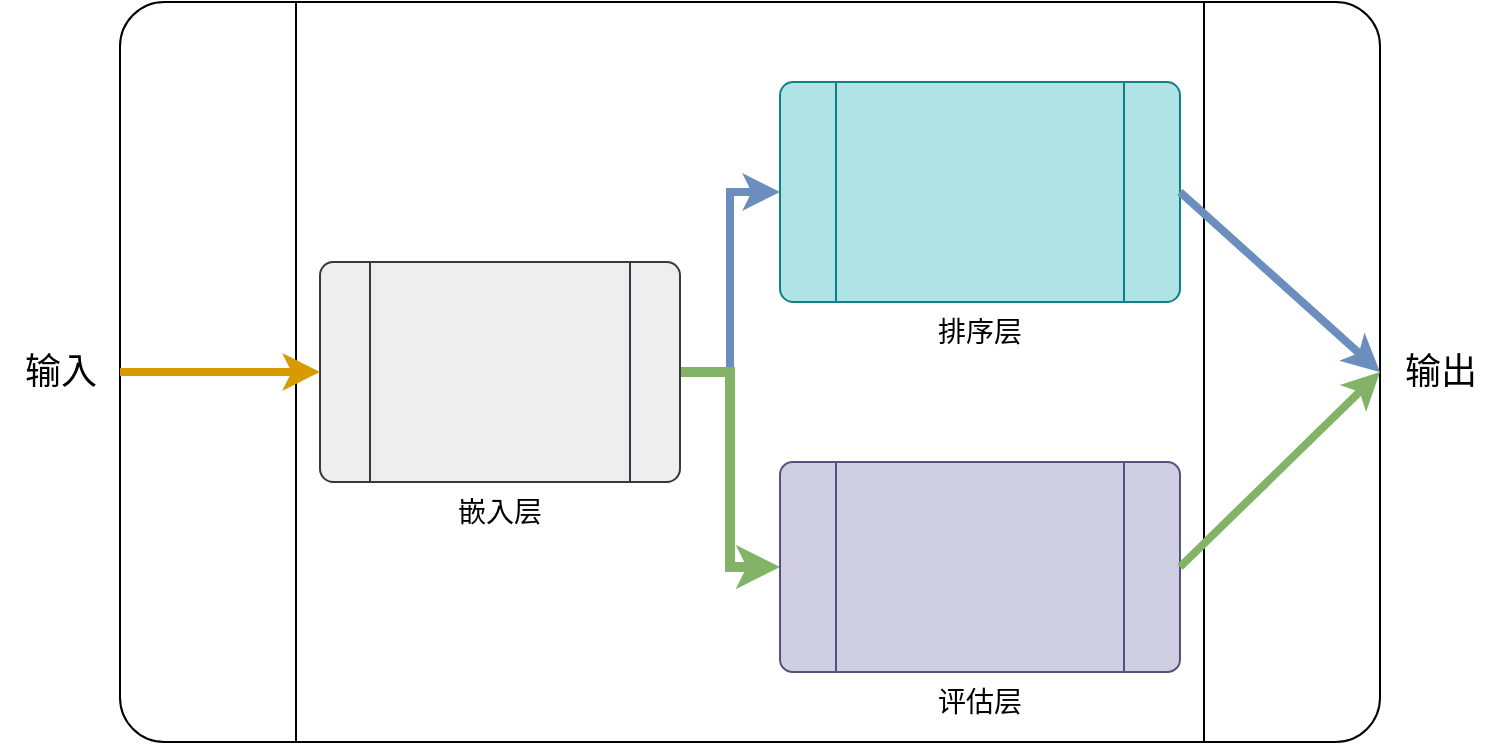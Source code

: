 <mxfile version="21.6.8" type="device">
  <diagram name="Page-1" id="bHb9pw4INFyl-OV4UC9b">
    <mxGraphModel dx="1194" dy="824" grid="1" gridSize="10" guides="1" tooltips="1" connect="1" arrows="1" fold="1" page="1" pageScale="1" pageWidth="850" pageHeight="1100" math="1" shadow="0">
      <root>
        <mxCell id="0" />
        <mxCell id="1" parent="0" />
        <mxCell id="NodyjAbnp0VnACEIWbQh-16" value="" style="verticalLabelPosition=bottom;verticalAlign=top;html=1;shape=process;whiteSpace=wrap;rounded=1;size=0.14;arcSize=6;" parent="1" vertex="1">
          <mxGeometry x="100" y="230" width="630" height="370" as="geometry" />
        </mxCell>
        <mxCell id="NodyjAbnp0VnACEIWbQh-3" value="" style="edgeStyle=orthogonalEdgeStyle;rounded=0;orthogonalLoop=1;jettySize=auto;html=1;fillColor=#dae8fc;strokeColor=#6c8ebf;strokeWidth=4;entryX=0;entryY=0.5;entryDx=0;entryDy=0;" parent="1" source="NodyjAbnp0VnACEIWbQh-4" target="NodyjAbnp0VnACEIWbQh-5" edge="1">
          <mxGeometry relative="1" as="geometry">
            <mxPoint x="410" y="200" as="targetPoint" />
            <Array as="points" />
          </mxGeometry>
        </mxCell>
        <mxCell id="NodyjAbnp0VnACEIWbQh-18" style="edgeStyle=orthogonalEdgeStyle;rounded=0;orthogonalLoop=1;jettySize=auto;html=1;entryX=0;entryY=0.5;entryDx=0;entryDy=0;strokeWidth=5;fillColor=#d5e8d4;strokeColor=#82b366;" parent="1" source="NodyjAbnp0VnACEIWbQh-4" target="NodyjAbnp0VnACEIWbQh-6" edge="1">
          <mxGeometry relative="1" as="geometry" />
        </mxCell>
        <mxCell id="NodyjAbnp0VnACEIWbQh-4" value="&lt;span style=&quot;font-size: 14px;&quot;&gt;嵌入层&lt;/span&gt;" style="verticalLabelPosition=bottom;verticalAlign=top;html=1;shape=process;whiteSpace=wrap;rounded=1;size=0.14;arcSize=6;fillColor=#eeeeee;strokeColor=#36393d;" parent="1" vertex="1">
          <mxGeometry x="200" y="360" width="180" height="110" as="geometry" />
        </mxCell>
        <mxCell id="NodyjAbnp0VnACEIWbQh-5" value="&lt;font style=&quot;font-size: 14px;&quot;&gt;排序层&lt;/font&gt;" style="verticalLabelPosition=bottom;verticalAlign=top;html=1;shape=process;whiteSpace=wrap;rounded=1;size=0.14;arcSize=6;fillColor=#b0e3e6;strokeColor=#0e8088;" parent="1" vertex="1">
          <mxGeometry x="430" y="270" width="200" height="110" as="geometry" />
        </mxCell>
        <mxCell id="NodyjAbnp0VnACEIWbQh-6" value="&lt;span style=&quot;font-size: 14px;&quot;&gt;评估层&lt;/span&gt;" style="verticalLabelPosition=bottom;verticalAlign=top;html=1;shape=process;whiteSpace=wrap;rounded=1;size=0.14;arcSize=6;fillColor=#d0cee2;strokeColor=#56517e;" parent="1" vertex="1">
          <mxGeometry x="430" y="460" width="200" height="105" as="geometry" />
        </mxCell>
        <mxCell id="NodyjAbnp0VnACEIWbQh-7" value="" style="endArrow=classic;html=1;rounded=0;entryX=0;entryY=0.5;entryDx=0;entryDy=0;fillColor=#ffe6cc;strokeColor=#d79b00;strokeWidth=4;exitX=0;exitY=0.5;exitDx=0;exitDy=0;" parent="1" source="NodyjAbnp0VnACEIWbQh-16" target="NodyjAbnp0VnACEIWbQh-4" edge="1">
          <mxGeometry width="50" height="50" relative="1" as="geometry">
            <mxPoint x="120" y="426" as="sourcePoint" />
            <mxPoint x="60" y="395.62" as="targetPoint" />
          </mxGeometry>
        </mxCell>
        <mxCell id="NodyjAbnp0VnACEIWbQh-8" value="" style="endArrow=classic;html=1;rounded=0;exitX=1;exitY=0.5;exitDx=0;exitDy=0;entryX=1;entryY=0.5;entryDx=0;entryDy=0;strokeWidth=4;fillColor=#dae8fc;strokeColor=#6c8ebf;" parent="1" source="NodyjAbnp0VnACEIWbQh-5" target="NodyjAbnp0VnACEIWbQh-16" edge="1">
          <mxGeometry width="50" height="50" relative="1" as="geometry">
            <mxPoint x="430" y="550.62" as="sourcePoint" />
            <mxPoint x="730" y="395.625" as="targetPoint" />
          </mxGeometry>
        </mxCell>
        <mxCell id="NodyjAbnp0VnACEIWbQh-20" value="" style="endArrow=classic;html=1;rounded=0;exitX=1;exitY=0.5;exitDx=0;exitDy=0;entryX=1;entryY=0.5;entryDx=0;entryDy=0;strokeWidth=4;fillColor=#d5e8d4;strokeColor=#82b366;" parent="1" source="NodyjAbnp0VnACEIWbQh-6" target="NodyjAbnp0VnACEIWbQh-16" edge="1">
          <mxGeometry width="50" height="50" relative="1" as="geometry">
            <mxPoint x="480" y="450" as="sourcePoint" />
            <mxPoint x="530" y="400" as="targetPoint" />
          </mxGeometry>
        </mxCell>
        <mxCell id="NodyjAbnp0VnACEIWbQh-22" value="&lt;font style=&quot;font-size: 18px;&quot;&gt;输入&lt;/font&gt;" style="text;html=1;align=center;verticalAlign=middle;resizable=0;points=[];autosize=1;strokeColor=none;fillColor=none;" parent="1" vertex="1">
          <mxGeometry x="40" y="395" width="60" height="40" as="geometry" />
        </mxCell>
        <mxCell id="NodyjAbnp0VnACEIWbQh-23" value="&lt;font style=&quot;font-size: 18px;&quot;&gt;输出&lt;/font&gt;" style="text;html=1;align=center;verticalAlign=middle;resizable=0;points=[];autosize=1;strokeColor=none;fillColor=none;" parent="1" vertex="1">
          <mxGeometry x="730" y="395" width="60" height="40" as="geometry" />
        </mxCell>
      </root>
    </mxGraphModel>
  </diagram>
</mxfile>
